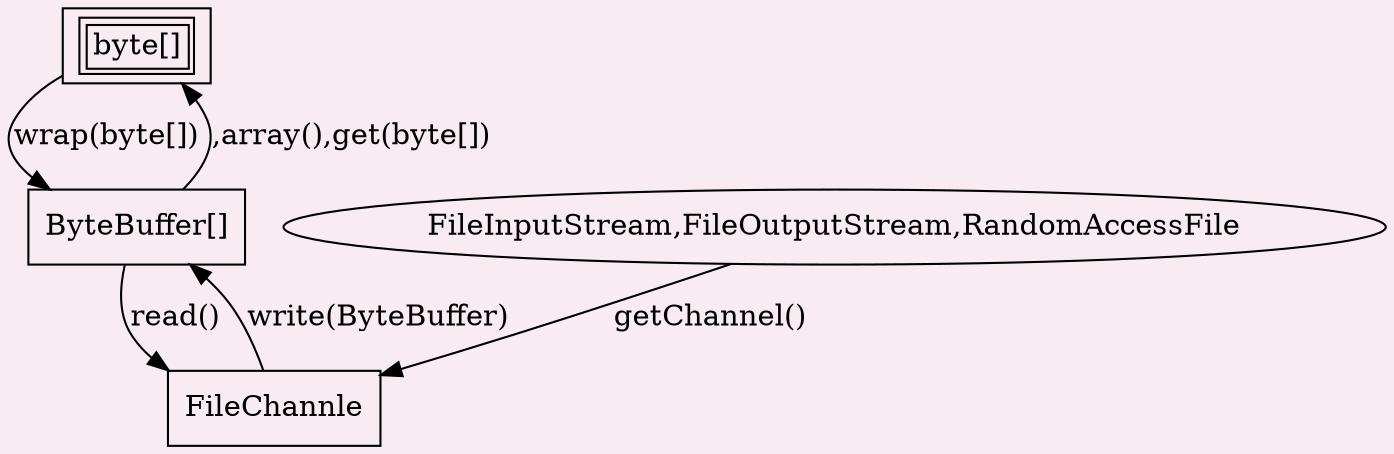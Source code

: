 digraph Buffer{
 //label="Buffer"
 bgcolor ="#f9ebf2"
 byte[label=<<TABLE CELLSAPCE="0" frame="void"><TR><TD WIDTH="10" HETIGHT="3" FIXEDSIZE="TRUE">byte[]</TD></TR></TABLE>>,shape="box"]

 FileInputStream[label="FileInputStream,FileOutputStream,RandomAccessFile"]
 FileChannel[label="FileChannle",shape="box"]
 ByteBuffer[label="ByteBuffer[]","shape"="box"]
 FileInputStream->FileChannel[label="getChannel()",dir="forword"]
 FileChannel->ByteBuffer[label="write(ByteBuffer)",dir="forword"]
 ByteBuffer->byte[label=",array(),get(byte[])",dir="forword"]
 byte->ByteBuffer[label="wrap(byte[])",dir="forword"]
 ByteBuffer->FileChannel[label="read()",dir="forword"]  


}
